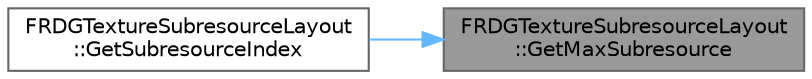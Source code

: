 digraph "FRDGTextureSubresourceLayout::GetMaxSubresource"
{
 // INTERACTIVE_SVG=YES
 // LATEX_PDF_SIZE
  bgcolor="transparent";
  edge [fontname=Helvetica,fontsize=10,labelfontname=Helvetica,labelfontsize=10];
  node [fontname=Helvetica,fontsize=10,shape=box,height=0.2,width=0.4];
  rankdir="RL";
  Node1 [id="Node000001",label="FRDGTextureSubresourceLayout\l::GetMaxSubresource",height=0.2,width=0.4,color="gray40", fillcolor="grey60", style="filled", fontcolor="black",tooltip=" "];
  Node1 -> Node2 [id="edge1_Node000001_Node000002",dir="back",color="steelblue1",style="solid",tooltip=" "];
  Node2 [id="Node000002",label="FRDGTextureSubresourceLayout\l::GetSubresourceIndex",height=0.2,width=0.4,color="grey40", fillcolor="white", style="filled",URL="$db/d03/structFRDGTextureSubresourceLayout.html#af4b170c50228708c10b7b7146e9554de",tooltip=" "];
}
